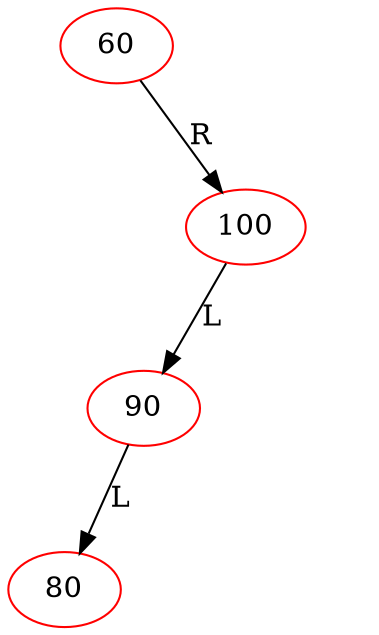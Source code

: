 digraph BiTreeDelete {
"60" -> {"HD0"} [label="L"] [style=invis]
"HD0" [style=invis]
"60" -> {"100"} [label="R"]
"100" -> {"90"} [label="L"]
"100" -> {"HD1"} [label="R"] [style=invis]
"HD1" [style=invis]
"90" -> {"80"} [label="L"]
"90" -> {"HD2"} [label="R"] [style=invis]
"HD2" [style=invis]
"60" [color=red]
"100" [color=red]
"90" [color=red]
"80" [color=red]
}
